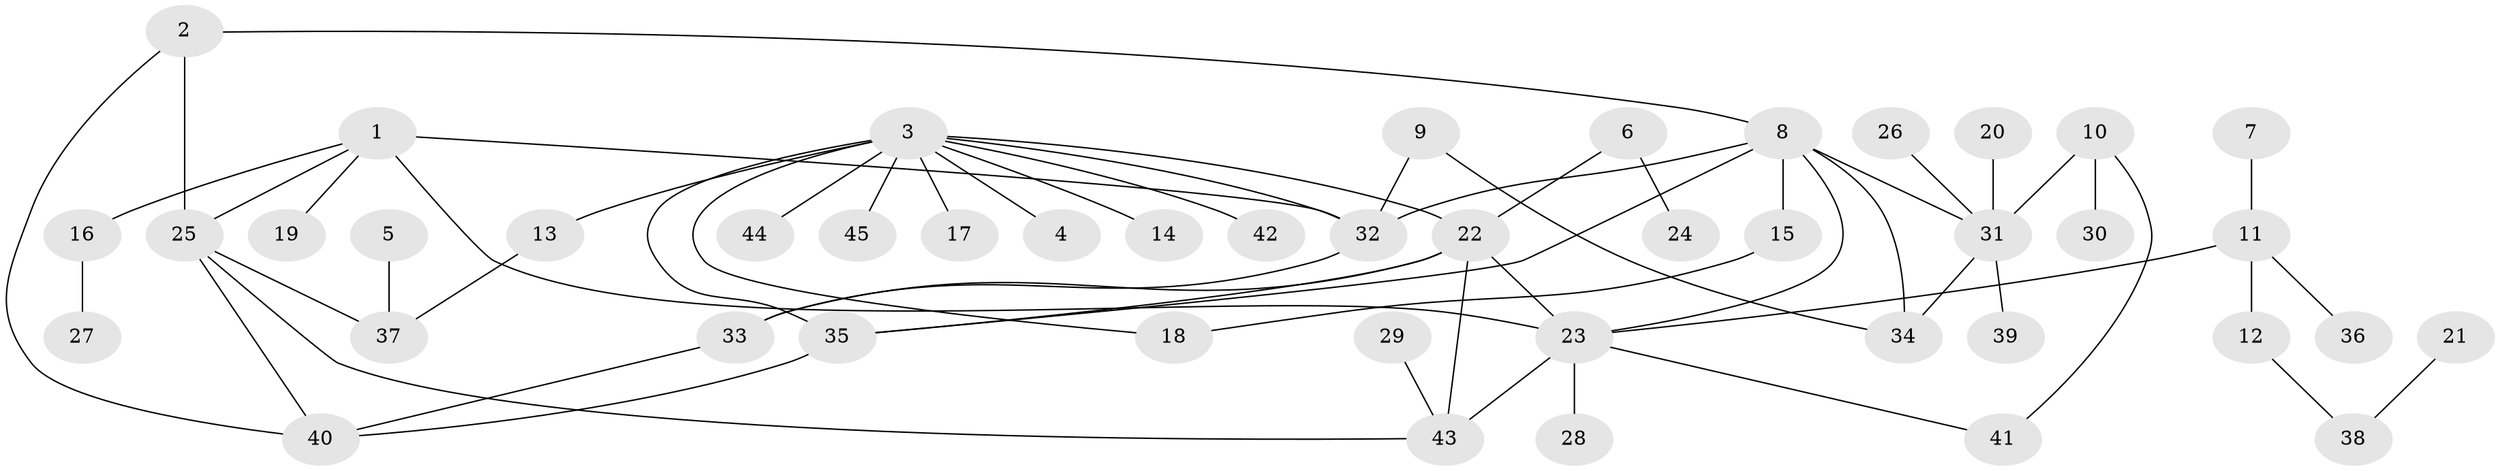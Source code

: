 // original degree distribution, {4: 0.05405405405405406, 7: 0.02702702702702703, 6: 0.05405405405405406, 3: 0.0945945945945946, 11: 0.013513513513513514, 9: 0.013513513513513514, 5: 0.04054054054054054, 8: 0.013513513513513514, 1: 0.5135135135135135, 2: 0.17567567567567569}
// Generated by graph-tools (version 1.1) at 2025/37/03/04/25 23:37:44]
// undirected, 45 vertices, 60 edges
graph export_dot {
  node [color=gray90,style=filled];
  1;
  2;
  3;
  4;
  5;
  6;
  7;
  8;
  9;
  10;
  11;
  12;
  13;
  14;
  15;
  16;
  17;
  18;
  19;
  20;
  21;
  22;
  23;
  24;
  25;
  26;
  27;
  28;
  29;
  30;
  31;
  32;
  33;
  34;
  35;
  36;
  37;
  38;
  39;
  40;
  41;
  42;
  43;
  44;
  45;
  1 -- 16 [weight=1.0];
  1 -- 19 [weight=1.0];
  1 -- 23 [weight=1.0];
  1 -- 25 [weight=1.0];
  1 -- 32 [weight=2.0];
  2 -- 8 [weight=1.0];
  2 -- 25 [weight=1.0];
  2 -- 40 [weight=1.0];
  3 -- 4 [weight=1.0];
  3 -- 13 [weight=1.0];
  3 -- 14 [weight=1.0];
  3 -- 17 [weight=1.0];
  3 -- 18 [weight=1.0];
  3 -- 22 [weight=1.0];
  3 -- 32 [weight=1.0];
  3 -- 35 [weight=2.0];
  3 -- 42 [weight=1.0];
  3 -- 44 [weight=1.0];
  3 -- 45 [weight=1.0];
  5 -- 37 [weight=1.0];
  6 -- 22 [weight=1.0];
  6 -- 24 [weight=1.0];
  7 -- 11 [weight=1.0];
  8 -- 15 [weight=1.0];
  8 -- 23 [weight=1.0];
  8 -- 31 [weight=1.0];
  8 -- 32 [weight=1.0];
  8 -- 34 [weight=1.0];
  8 -- 35 [weight=1.0];
  9 -- 32 [weight=1.0];
  9 -- 34 [weight=1.0];
  10 -- 30 [weight=1.0];
  10 -- 31 [weight=1.0];
  10 -- 41 [weight=1.0];
  11 -- 12 [weight=1.0];
  11 -- 23 [weight=1.0];
  11 -- 36 [weight=1.0];
  12 -- 38 [weight=1.0];
  13 -- 37 [weight=1.0];
  15 -- 18 [weight=1.0];
  16 -- 27 [weight=1.0];
  20 -- 31 [weight=1.0];
  21 -- 38 [weight=1.0];
  22 -- 23 [weight=1.0];
  22 -- 33 [weight=1.0];
  22 -- 35 [weight=1.0];
  22 -- 43 [weight=1.0];
  23 -- 28 [weight=1.0];
  23 -- 41 [weight=1.0];
  23 -- 43 [weight=1.0];
  25 -- 37 [weight=1.0];
  25 -- 40 [weight=1.0];
  25 -- 43 [weight=1.0];
  26 -- 31 [weight=1.0];
  29 -- 43 [weight=1.0];
  31 -- 34 [weight=1.0];
  31 -- 39 [weight=1.0];
  32 -- 33 [weight=1.0];
  33 -- 40 [weight=1.0];
  35 -- 40 [weight=1.0];
}

